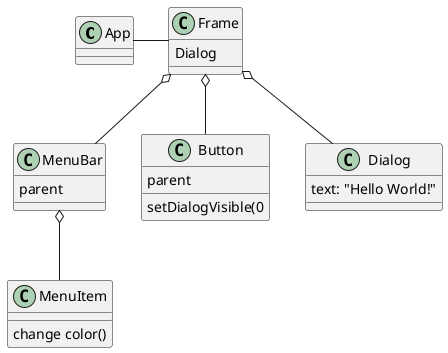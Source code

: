 @startuml

class App
class Frame{
    Dialog
}
class MenuBar{
    parent
}
class Button{
    parent
    setDialogVisible(0
}
Class Dialog{
    text: "Hello World!"
}
class MenuItem{
    change color()
}

App - Frame
Frame o-- MenuBar
MenuBar o-- MenuItem
Frame o-- Button

Frame o-- Dialog



@enduml